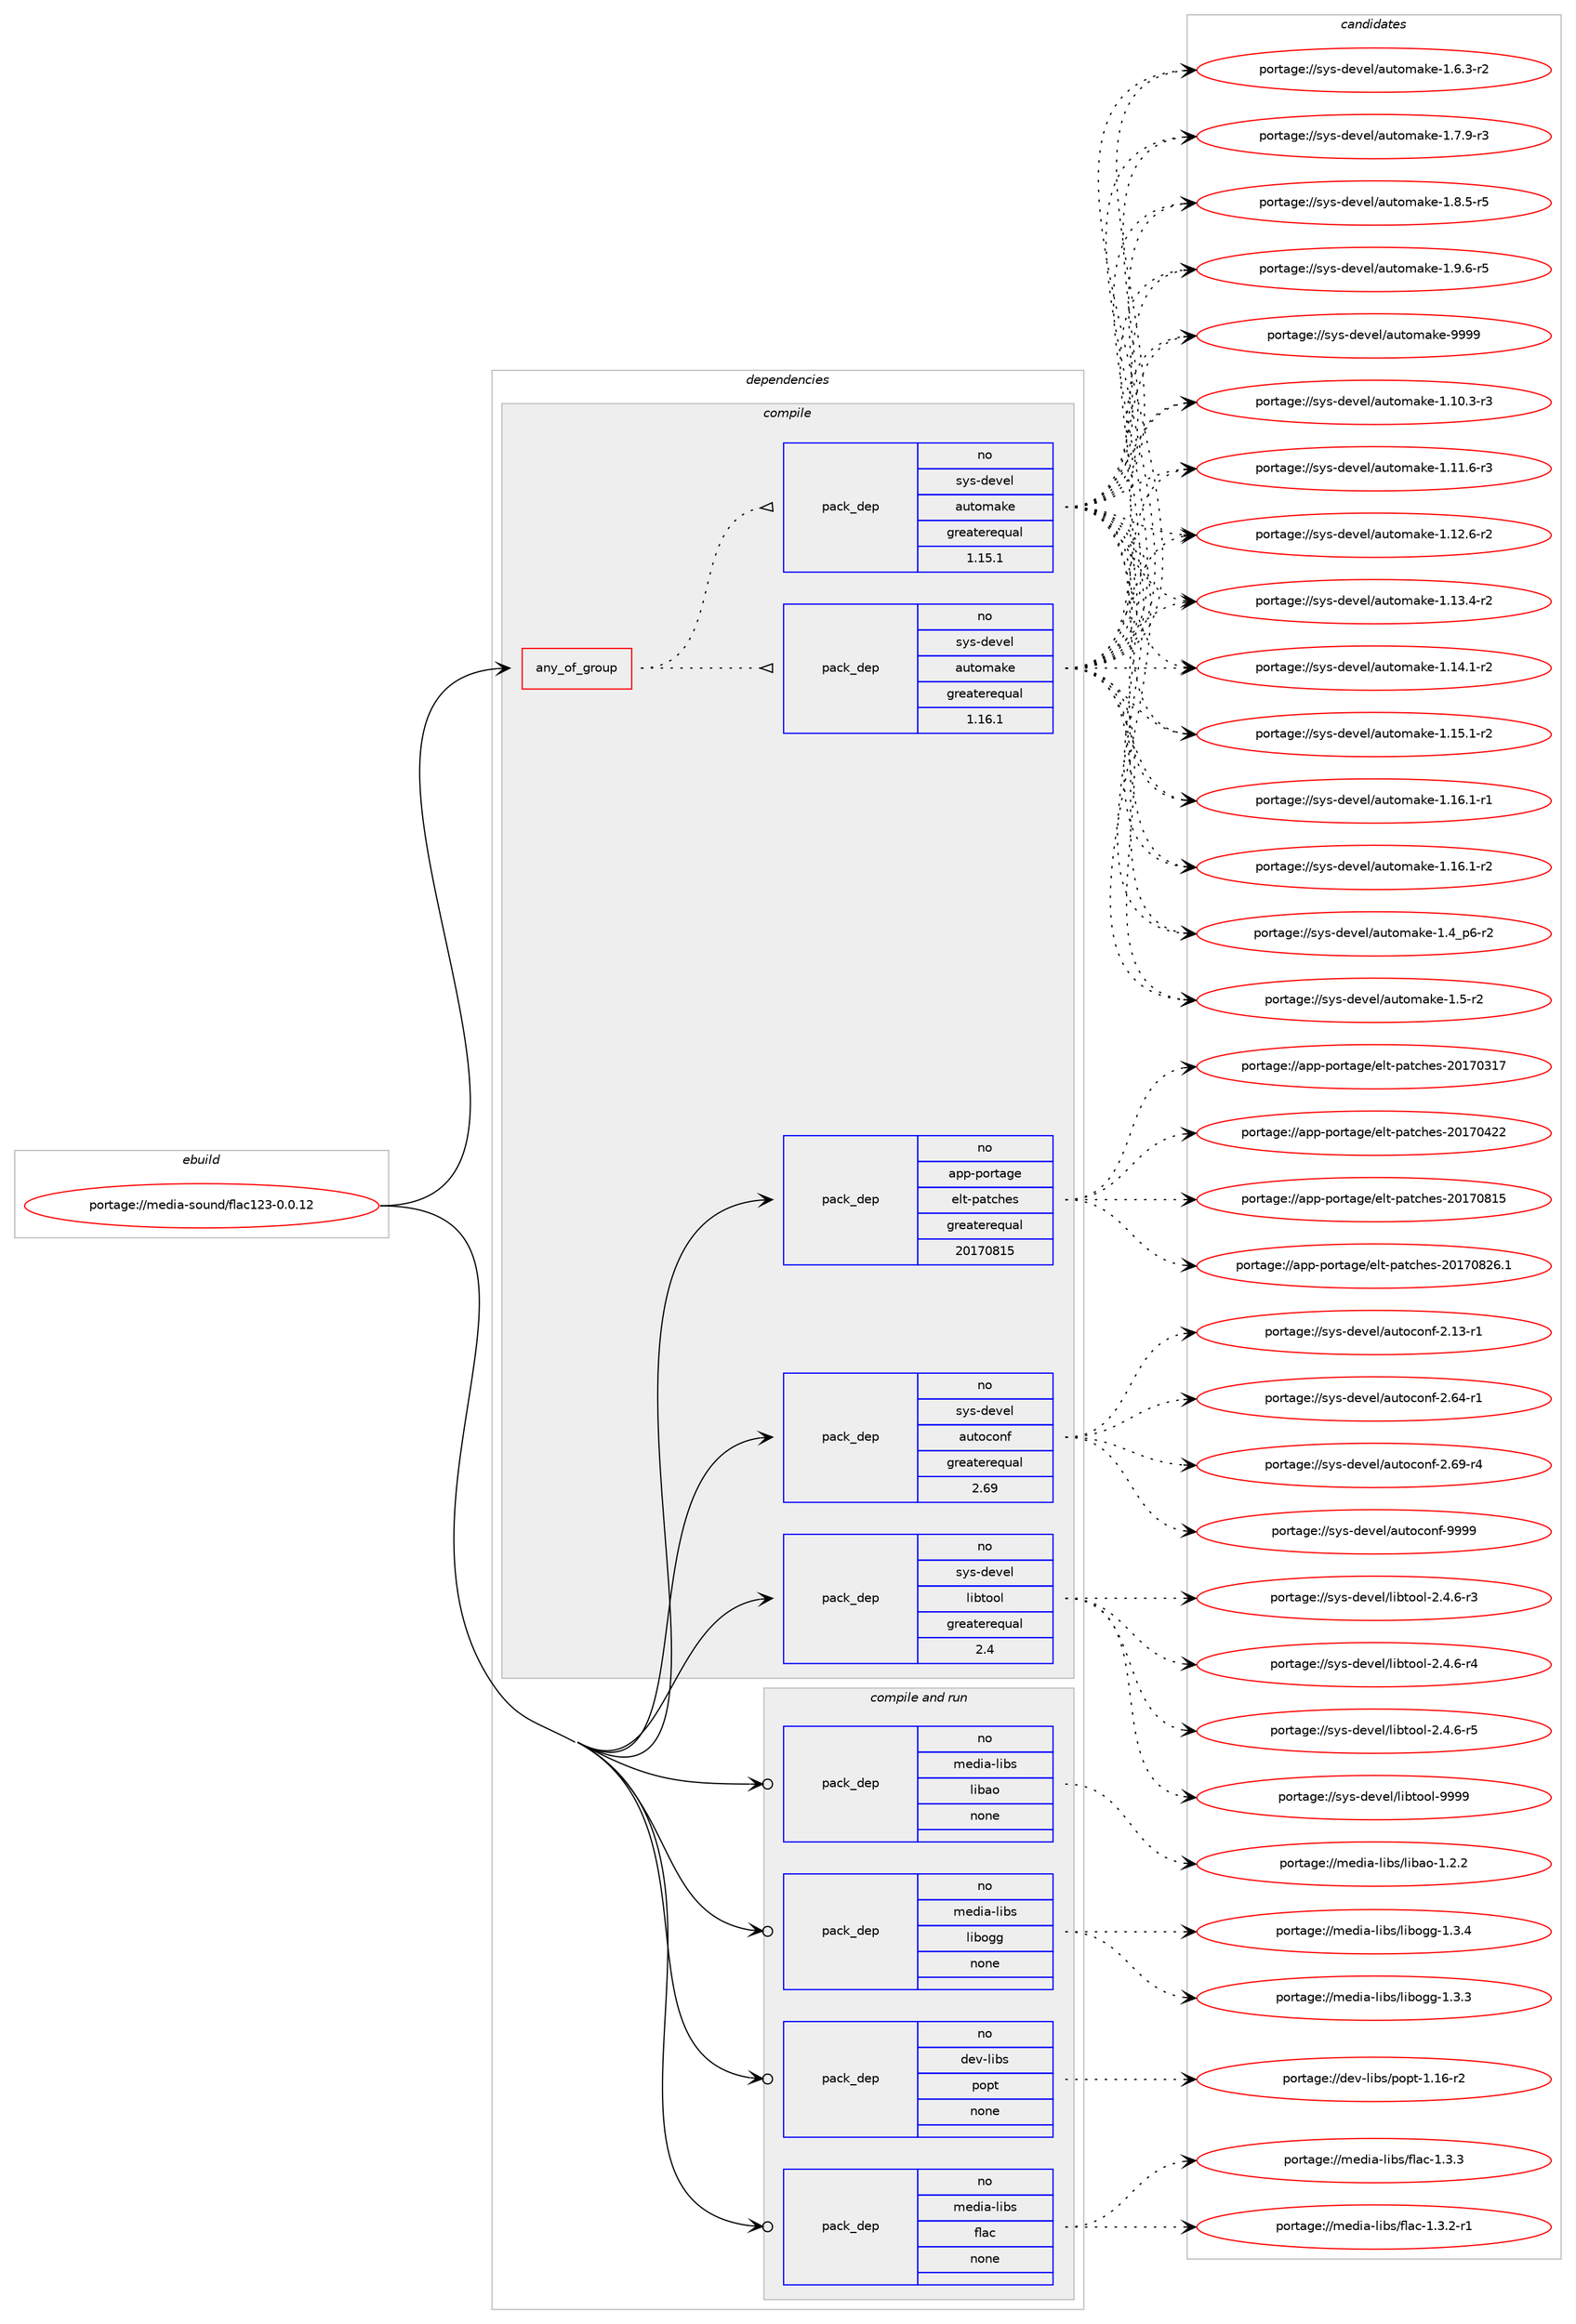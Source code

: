 digraph prolog {

# *************
# Graph options
# *************

newrank=true;
concentrate=true;
compound=true;
graph [rankdir=LR,fontname=Helvetica,fontsize=10,ranksep=1.5];#, ranksep=2.5, nodesep=0.2];
edge  [arrowhead=vee];
node  [fontname=Helvetica,fontsize=10];

# **********
# The ebuild
# **********

subgraph cluster_leftcol {
color=gray;
rank=same;
label=<<i>ebuild</i>>;
id [label="portage://media-sound/flac123-0.0.12", color=red, width=4, href="../media-sound/flac123-0.0.12.svg"];
}

# ****************
# The dependencies
# ****************

subgraph cluster_midcol {
color=gray;
label=<<i>dependencies</i>>;
subgraph cluster_compile {
fillcolor="#eeeeee";
style=filled;
label=<<i>compile</i>>;
subgraph any5299 {
dependency331471 [label=<<TABLE BORDER="0" CELLBORDER="1" CELLSPACING="0" CELLPADDING="4"><TR><TD CELLPADDING="10">any_of_group</TD></TR></TABLE>>, shape=none, color=red];subgraph pack243650 {
dependency331472 [label=<<TABLE BORDER="0" CELLBORDER="1" CELLSPACING="0" CELLPADDING="4" WIDTH="220"><TR><TD ROWSPAN="6" CELLPADDING="30">pack_dep</TD></TR><TR><TD WIDTH="110">no</TD></TR><TR><TD>sys-devel</TD></TR><TR><TD>automake</TD></TR><TR><TD>greaterequal</TD></TR><TR><TD>1.16.1</TD></TR></TABLE>>, shape=none, color=blue];
}
dependency331471:e -> dependency331472:w [weight=20,style="dotted",arrowhead="oinv"];
subgraph pack243651 {
dependency331473 [label=<<TABLE BORDER="0" CELLBORDER="1" CELLSPACING="0" CELLPADDING="4" WIDTH="220"><TR><TD ROWSPAN="6" CELLPADDING="30">pack_dep</TD></TR><TR><TD WIDTH="110">no</TD></TR><TR><TD>sys-devel</TD></TR><TR><TD>automake</TD></TR><TR><TD>greaterequal</TD></TR><TR><TD>1.15.1</TD></TR></TABLE>>, shape=none, color=blue];
}
dependency331471:e -> dependency331473:w [weight=20,style="dotted",arrowhead="oinv"];
}
id:e -> dependency331471:w [weight=20,style="solid",arrowhead="vee"];
subgraph pack243652 {
dependency331474 [label=<<TABLE BORDER="0" CELLBORDER="1" CELLSPACING="0" CELLPADDING="4" WIDTH="220"><TR><TD ROWSPAN="6" CELLPADDING="30">pack_dep</TD></TR><TR><TD WIDTH="110">no</TD></TR><TR><TD>app-portage</TD></TR><TR><TD>elt-patches</TD></TR><TR><TD>greaterequal</TD></TR><TR><TD>20170815</TD></TR></TABLE>>, shape=none, color=blue];
}
id:e -> dependency331474:w [weight=20,style="solid",arrowhead="vee"];
subgraph pack243653 {
dependency331475 [label=<<TABLE BORDER="0" CELLBORDER="1" CELLSPACING="0" CELLPADDING="4" WIDTH="220"><TR><TD ROWSPAN="6" CELLPADDING="30">pack_dep</TD></TR><TR><TD WIDTH="110">no</TD></TR><TR><TD>sys-devel</TD></TR><TR><TD>autoconf</TD></TR><TR><TD>greaterequal</TD></TR><TR><TD>2.69</TD></TR></TABLE>>, shape=none, color=blue];
}
id:e -> dependency331475:w [weight=20,style="solid",arrowhead="vee"];
subgraph pack243654 {
dependency331476 [label=<<TABLE BORDER="0" CELLBORDER="1" CELLSPACING="0" CELLPADDING="4" WIDTH="220"><TR><TD ROWSPAN="6" CELLPADDING="30">pack_dep</TD></TR><TR><TD WIDTH="110">no</TD></TR><TR><TD>sys-devel</TD></TR><TR><TD>libtool</TD></TR><TR><TD>greaterequal</TD></TR><TR><TD>2.4</TD></TR></TABLE>>, shape=none, color=blue];
}
id:e -> dependency331476:w [weight=20,style="solid",arrowhead="vee"];
}
subgraph cluster_compileandrun {
fillcolor="#eeeeee";
style=filled;
label=<<i>compile and run</i>>;
subgraph pack243655 {
dependency331477 [label=<<TABLE BORDER="0" CELLBORDER="1" CELLSPACING="0" CELLPADDING="4" WIDTH="220"><TR><TD ROWSPAN="6" CELLPADDING="30">pack_dep</TD></TR><TR><TD WIDTH="110">no</TD></TR><TR><TD>dev-libs</TD></TR><TR><TD>popt</TD></TR><TR><TD>none</TD></TR><TR><TD></TD></TR></TABLE>>, shape=none, color=blue];
}
id:e -> dependency331477:w [weight=20,style="solid",arrowhead="odotvee"];
subgraph pack243656 {
dependency331478 [label=<<TABLE BORDER="0" CELLBORDER="1" CELLSPACING="0" CELLPADDING="4" WIDTH="220"><TR><TD ROWSPAN="6" CELLPADDING="30">pack_dep</TD></TR><TR><TD WIDTH="110">no</TD></TR><TR><TD>media-libs</TD></TR><TR><TD>flac</TD></TR><TR><TD>none</TD></TR><TR><TD></TD></TR></TABLE>>, shape=none, color=blue];
}
id:e -> dependency331478:w [weight=20,style="solid",arrowhead="odotvee"];
subgraph pack243657 {
dependency331479 [label=<<TABLE BORDER="0" CELLBORDER="1" CELLSPACING="0" CELLPADDING="4" WIDTH="220"><TR><TD ROWSPAN="6" CELLPADDING="30">pack_dep</TD></TR><TR><TD WIDTH="110">no</TD></TR><TR><TD>media-libs</TD></TR><TR><TD>libao</TD></TR><TR><TD>none</TD></TR><TR><TD></TD></TR></TABLE>>, shape=none, color=blue];
}
id:e -> dependency331479:w [weight=20,style="solid",arrowhead="odotvee"];
subgraph pack243658 {
dependency331480 [label=<<TABLE BORDER="0" CELLBORDER="1" CELLSPACING="0" CELLPADDING="4" WIDTH="220"><TR><TD ROWSPAN="6" CELLPADDING="30">pack_dep</TD></TR><TR><TD WIDTH="110">no</TD></TR><TR><TD>media-libs</TD></TR><TR><TD>libogg</TD></TR><TR><TD>none</TD></TR><TR><TD></TD></TR></TABLE>>, shape=none, color=blue];
}
id:e -> dependency331480:w [weight=20,style="solid",arrowhead="odotvee"];
}
subgraph cluster_run {
fillcolor="#eeeeee";
style=filled;
label=<<i>run</i>>;
}
}

# **************
# The candidates
# **************

subgraph cluster_choices {
rank=same;
color=gray;
label=<<i>candidates</i>>;

subgraph choice243650 {
color=black;
nodesep=1;
choiceportage11512111545100101118101108479711711611110997107101454946494846514511451 [label="portage://sys-devel/automake-1.10.3-r3", color=red, width=4,href="../sys-devel/automake-1.10.3-r3.svg"];
choiceportage11512111545100101118101108479711711611110997107101454946494946544511451 [label="portage://sys-devel/automake-1.11.6-r3", color=red, width=4,href="../sys-devel/automake-1.11.6-r3.svg"];
choiceportage11512111545100101118101108479711711611110997107101454946495046544511450 [label="portage://sys-devel/automake-1.12.6-r2", color=red, width=4,href="../sys-devel/automake-1.12.6-r2.svg"];
choiceportage11512111545100101118101108479711711611110997107101454946495146524511450 [label="portage://sys-devel/automake-1.13.4-r2", color=red, width=4,href="../sys-devel/automake-1.13.4-r2.svg"];
choiceportage11512111545100101118101108479711711611110997107101454946495246494511450 [label="portage://sys-devel/automake-1.14.1-r2", color=red, width=4,href="../sys-devel/automake-1.14.1-r2.svg"];
choiceportage11512111545100101118101108479711711611110997107101454946495346494511450 [label="portage://sys-devel/automake-1.15.1-r2", color=red, width=4,href="../sys-devel/automake-1.15.1-r2.svg"];
choiceportage11512111545100101118101108479711711611110997107101454946495446494511449 [label="portage://sys-devel/automake-1.16.1-r1", color=red, width=4,href="../sys-devel/automake-1.16.1-r1.svg"];
choiceportage11512111545100101118101108479711711611110997107101454946495446494511450 [label="portage://sys-devel/automake-1.16.1-r2", color=red, width=4,href="../sys-devel/automake-1.16.1-r2.svg"];
choiceportage115121115451001011181011084797117116111109971071014549465295112544511450 [label="portage://sys-devel/automake-1.4_p6-r2", color=red, width=4,href="../sys-devel/automake-1.4_p6-r2.svg"];
choiceportage11512111545100101118101108479711711611110997107101454946534511450 [label="portage://sys-devel/automake-1.5-r2", color=red, width=4,href="../sys-devel/automake-1.5-r2.svg"];
choiceportage115121115451001011181011084797117116111109971071014549465446514511450 [label="portage://sys-devel/automake-1.6.3-r2", color=red, width=4,href="../sys-devel/automake-1.6.3-r2.svg"];
choiceportage115121115451001011181011084797117116111109971071014549465546574511451 [label="portage://sys-devel/automake-1.7.9-r3", color=red, width=4,href="../sys-devel/automake-1.7.9-r3.svg"];
choiceportage115121115451001011181011084797117116111109971071014549465646534511453 [label="portage://sys-devel/automake-1.8.5-r5", color=red, width=4,href="../sys-devel/automake-1.8.5-r5.svg"];
choiceportage115121115451001011181011084797117116111109971071014549465746544511453 [label="portage://sys-devel/automake-1.9.6-r5", color=red, width=4,href="../sys-devel/automake-1.9.6-r5.svg"];
choiceportage115121115451001011181011084797117116111109971071014557575757 [label="portage://sys-devel/automake-9999", color=red, width=4,href="../sys-devel/automake-9999.svg"];
dependency331472:e -> choiceportage11512111545100101118101108479711711611110997107101454946494846514511451:w [style=dotted,weight="100"];
dependency331472:e -> choiceportage11512111545100101118101108479711711611110997107101454946494946544511451:w [style=dotted,weight="100"];
dependency331472:e -> choiceportage11512111545100101118101108479711711611110997107101454946495046544511450:w [style=dotted,weight="100"];
dependency331472:e -> choiceportage11512111545100101118101108479711711611110997107101454946495146524511450:w [style=dotted,weight="100"];
dependency331472:e -> choiceportage11512111545100101118101108479711711611110997107101454946495246494511450:w [style=dotted,weight="100"];
dependency331472:e -> choiceportage11512111545100101118101108479711711611110997107101454946495346494511450:w [style=dotted,weight="100"];
dependency331472:e -> choiceportage11512111545100101118101108479711711611110997107101454946495446494511449:w [style=dotted,weight="100"];
dependency331472:e -> choiceportage11512111545100101118101108479711711611110997107101454946495446494511450:w [style=dotted,weight="100"];
dependency331472:e -> choiceportage115121115451001011181011084797117116111109971071014549465295112544511450:w [style=dotted,weight="100"];
dependency331472:e -> choiceportage11512111545100101118101108479711711611110997107101454946534511450:w [style=dotted,weight="100"];
dependency331472:e -> choiceportage115121115451001011181011084797117116111109971071014549465446514511450:w [style=dotted,weight="100"];
dependency331472:e -> choiceportage115121115451001011181011084797117116111109971071014549465546574511451:w [style=dotted,weight="100"];
dependency331472:e -> choiceportage115121115451001011181011084797117116111109971071014549465646534511453:w [style=dotted,weight="100"];
dependency331472:e -> choiceportage115121115451001011181011084797117116111109971071014549465746544511453:w [style=dotted,weight="100"];
dependency331472:e -> choiceportage115121115451001011181011084797117116111109971071014557575757:w [style=dotted,weight="100"];
}
subgraph choice243651 {
color=black;
nodesep=1;
choiceportage11512111545100101118101108479711711611110997107101454946494846514511451 [label="portage://sys-devel/automake-1.10.3-r3", color=red, width=4,href="../sys-devel/automake-1.10.3-r3.svg"];
choiceportage11512111545100101118101108479711711611110997107101454946494946544511451 [label="portage://sys-devel/automake-1.11.6-r3", color=red, width=4,href="../sys-devel/automake-1.11.6-r3.svg"];
choiceportage11512111545100101118101108479711711611110997107101454946495046544511450 [label="portage://sys-devel/automake-1.12.6-r2", color=red, width=4,href="../sys-devel/automake-1.12.6-r2.svg"];
choiceportage11512111545100101118101108479711711611110997107101454946495146524511450 [label="portage://sys-devel/automake-1.13.4-r2", color=red, width=4,href="../sys-devel/automake-1.13.4-r2.svg"];
choiceportage11512111545100101118101108479711711611110997107101454946495246494511450 [label="portage://sys-devel/automake-1.14.1-r2", color=red, width=4,href="../sys-devel/automake-1.14.1-r2.svg"];
choiceportage11512111545100101118101108479711711611110997107101454946495346494511450 [label="portage://sys-devel/automake-1.15.1-r2", color=red, width=4,href="../sys-devel/automake-1.15.1-r2.svg"];
choiceportage11512111545100101118101108479711711611110997107101454946495446494511449 [label="portage://sys-devel/automake-1.16.1-r1", color=red, width=4,href="../sys-devel/automake-1.16.1-r1.svg"];
choiceportage11512111545100101118101108479711711611110997107101454946495446494511450 [label="portage://sys-devel/automake-1.16.1-r2", color=red, width=4,href="../sys-devel/automake-1.16.1-r2.svg"];
choiceportage115121115451001011181011084797117116111109971071014549465295112544511450 [label="portage://sys-devel/automake-1.4_p6-r2", color=red, width=4,href="../sys-devel/automake-1.4_p6-r2.svg"];
choiceportage11512111545100101118101108479711711611110997107101454946534511450 [label="portage://sys-devel/automake-1.5-r2", color=red, width=4,href="../sys-devel/automake-1.5-r2.svg"];
choiceportage115121115451001011181011084797117116111109971071014549465446514511450 [label="portage://sys-devel/automake-1.6.3-r2", color=red, width=4,href="../sys-devel/automake-1.6.3-r2.svg"];
choiceportage115121115451001011181011084797117116111109971071014549465546574511451 [label="portage://sys-devel/automake-1.7.9-r3", color=red, width=4,href="../sys-devel/automake-1.7.9-r3.svg"];
choiceportage115121115451001011181011084797117116111109971071014549465646534511453 [label="portage://sys-devel/automake-1.8.5-r5", color=red, width=4,href="../sys-devel/automake-1.8.5-r5.svg"];
choiceportage115121115451001011181011084797117116111109971071014549465746544511453 [label="portage://sys-devel/automake-1.9.6-r5", color=red, width=4,href="../sys-devel/automake-1.9.6-r5.svg"];
choiceportage115121115451001011181011084797117116111109971071014557575757 [label="portage://sys-devel/automake-9999", color=red, width=4,href="../sys-devel/automake-9999.svg"];
dependency331473:e -> choiceportage11512111545100101118101108479711711611110997107101454946494846514511451:w [style=dotted,weight="100"];
dependency331473:e -> choiceportage11512111545100101118101108479711711611110997107101454946494946544511451:w [style=dotted,weight="100"];
dependency331473:e -> choiceportage11512111545100101118101108479711711611110997107101454946495046544511450:w [style=dotted,weight="100"];
dependency331473:e -> choiceportage11512111545100101118101108479711711611110997107101454946495146524511450:w [style=dotted,weight="100"];
dependency331473:e -> choiceportage11512111545100101118101108479711711611110997107101454946495246494511450:w [style=dotted,weight="100"];
dependency331473:e -> choiceportage11512111545100101118101108479711711611110997107101454946495346494511450:w [style=dotted,weight="100"];
dependency331473:e -> choiceportage11512111545100101118101108479711711611110997107101454946495446494511449:w [style=dotted,weight="100"];
dependency331473:e -> choiceportage11512111545100101118101108479711711611110997107101454946495446494511450:w [style=dotted,weight="100"];
dependency331473:e -> choiceportage115121115451001011181011084797117116111109971071014549465295112544511450:w [style=dotted,weight="100"];
dependency331473:e -> choiceportage11512111545100101118101108479711711611110997107101454946534511450:w [style=dotted,weight="100"];
dependency331473:e -> choiceportage115121115451001011181011084797117116111109971071014549465446514511450:w [style=dotted,weight="100"];
dependency331473:e -> choiceportage115121115451001011181011084797117116111109971071014549465546574511451:w [style=dotted,weight="100"];
dependency331473:e -> choiceportage115121115451001011181011084797117116111109971071014549465646534511453:w [style=dotted,weight="100"];
dependency331473:e -> choiceportage115121115451001011181011084797117116111109971071014549465746544511453:w [style=dotted,weight="100"];
dependency331473:e -> choiceportage115121115451001011181011084797117116111109971071014557575757:w [style=dotted,weight="100"];
}
subgraph choice243652 {
color=black;
nodesep=1;
choiceportage97112112451121111141169710310147101108116451129711699104101115455048495548514955 [label="portage://app-portage/elt-patches-20170317", color=red, width=4,href="../app-portage/elt-patches-20170317.svg"];
choiceportage97112112451121111141169710310147101108116451129711699104101115455048495548525050 [label="portage://app-portage/elt-patches-20170422", color=red, width=4,href="../app-portage/elt-patches-20170422.svg"];
choiceportage97112112451121111141169710310147101108116451129711699104101115455048495548564953 [label="portage://app-portage/elt-patches-20170815", color=red, width=4,href="../app-portage/elt-patches-20170815.svg"];
choiceportage971121124511211111411697103101471011081164511297116991041011154550484955485650544649 [label="portage://app-portage/elt-patches-20170826.1", color=red, width=4,href="../app-portage/elt-patches-20170826.1.svg"];
dependency331474:e -> choiceportage97112112451121111141169710310147101108116451129711699104101115455048495548514955:w [style=dotted,weight="100"];
dependency331474:e -> choiceportage97112112451121111141169710310147101108116451129711699104101115455048495548525050:w [style=dotted,weight="100"];
dependency331474:e -> choiceportage97112112451121111141169710310147101108116451129711699104101115455048495548564953:w [style=dotted,weight="100"];
dependency331474:e -> choiceportage971121124511211111411697103101471011081164511297116991041011154550484955485650544649:w [style=dotted,weight="100"];
}
subgraph choice243653 {
color=black;
nodesep=1;
choiceportage1151211154510010111810110847971171161119911111010245504649514511449 [label="portage://sys-devel/autoconf-2.13-r1", color=red, width=4,href="../sys-devel/autoconf-2.13-r1.svg"];
choiceportage1151211154510010111810110847971171161119911111010245504654524511449 [label="portage://sys-devel/autoconf-2.64-r1", color=red, width=4,href="../sys-devel/autoconf-2.64-r1.svg"];
choiceportage1151211154510010111810110847971171161119911111010245504654574511452 [label="portage://sys-devel/autoconf-2.69-r4", color=red, width=4,href="../sys-devel/autoconf-2.69-r4.svg"];
choiceportage115121115451001011181011084797117116111991111101024557575757 [label="portage://sys-devel/autoconf-9999", color=red, width=4,href="../sys-devel/autoconf-9999.svg"];
dependency331475:e -> choiceportage1151211154510010111810110847971171161119911111010245504649514511449:w [style=dotted,weight="100"];
dependency331475:e -> choiceportage1151211154510010111810110847971171161119911111010245504654524511449:w [style=dotted,weight="100"];
dependency331475:e -> choiceportage1151211154510010111810110847971171161119911111010245504654574511452:w [style=dotted,weight="100"];
dependency331475:e -> choiceportage115121115451001011181011084797117116111991111101024557575757:w [style=dotted,weight="100"];
}
subgraph choice243654 {
color=black;
nodesep=1;
choiceportage1151211154510010111810110847108105981161111111084550465246544511451 [label="portage://sys-devel/libtool-2.4.6-r3", color=red, width=4,href="../sys-devel/libtool-2.4.6-r3.svg"];
choiceportage1151211154510010111810110847108105981161111111084550465246544511452 [label="portage://sys-devel/libtool-2.4.6-r4", color=red, width=4,href="../sys-devel/libtool-2.4.6-r4.svg"];
choiceportage1151211154510010111810110847108105981161111111084550465246544511453 [label="portage://sys-devel/libtool-2.4.6-r5", color=red, width=4,href="../sys-devel/libtool-2.4.6-r5.svg"];
choiceportage1151211154510010111810110847108105981161111111084557575757 [label="portage://sys-devel/libtool-9999", color=red, width=4,href="../sys-devel/libtool-9999.svg"];
dependency331476:e -> choiceportage1151211154510010111810110847108105981161111111084550465246544511451:w [style=dotted,weight="100"];
dependency331476:e -> choiceportage1151211154510010111810110847108105981161111111084550465246544511452:w [style=dotted,weight="100"];
dependency331476:e -> choiceportage1151211154510010111810110847108105981161111111084550465246544511453:w [style=dotted,weight="100"];
dependency331476:e -> choiceportage1151211154510010111810110847108105981161111111084557575757:w [style=dotted,weight="100"];
}
subgraph choice243655 {
color=black;
nodesep=1;
choiceportage10010111845108105981154711211111211645494649544511450 [label="portage://dev-libs/popt-1.16-r2", color=red, width=4,href="../dev-libs/popt-1.16-r2.svg"];
dependency331477:e -> choiceportage10010111845108105981154711211111211645494649544511450:w [style=dotted,weight="100"];
}
subgraph choice243656 {
color=black;
nodesep=1;
choiceportage1091011001059745108105981154710210897994549465146504511449 [label="portage://media-libs/flac-1.3.2-r1", color=red, width=4,href="../media-libs/flac-1.3.2-r1.svg"];
choiceportage109101100105974510810598115471021089799454946514651 [label="portage://media-libs/flac-1.3.3", color=red, width=4,href="../media-libs/flac-1.3.3.svg"];
dependency331478:e -> choiceportage1091011001059745108105981154710210897994549465146504511449:w [style=dotted,weight="100"];
dependency331478:e -> choiceportage109101100105974510810598115471021089799454946514651:w [style=dotted,weight="100"];
}
subgraph choice243657 {
color=black;
nodesep=1;
choiceportage109101100105974510810598115471081059897111454946504650 [label="portage://media-libs/libao-1.2.2", color=red, width=4,href="../media-libs/libao-1.2.2.svg"];
dependency331479:e -> choiceportage109101100105974510810598115471081059897111454946504650:w [style=dotted,weight="100"];
}
subgraph choice243658 {
color=black;
nodesep=1;
choiceportage1091011001059745108105981154710810598111103103454946514651 [label="portage://media-libs/libogg-1.3.3", color=red, width=4,href="../media-libs/libogg-1.3.3.svg"];
choiceportage1091011001059745108105981154710810598111103103454946514652 [label="portage://media-libs/libogg-1.3.4", color=red, width=4,href="../media-libs/libogg-1.3.4.svg"];
dependency331480:e -> choiceportage1091011001059745108105981154710810598111103103454946514651:w [style=dotted,weight="100"];
dependency331480:e -> choiceportage1091011001059745108105981154710810598111103103454946514652:w [style=dotted,weight="100"];
}
}

}
